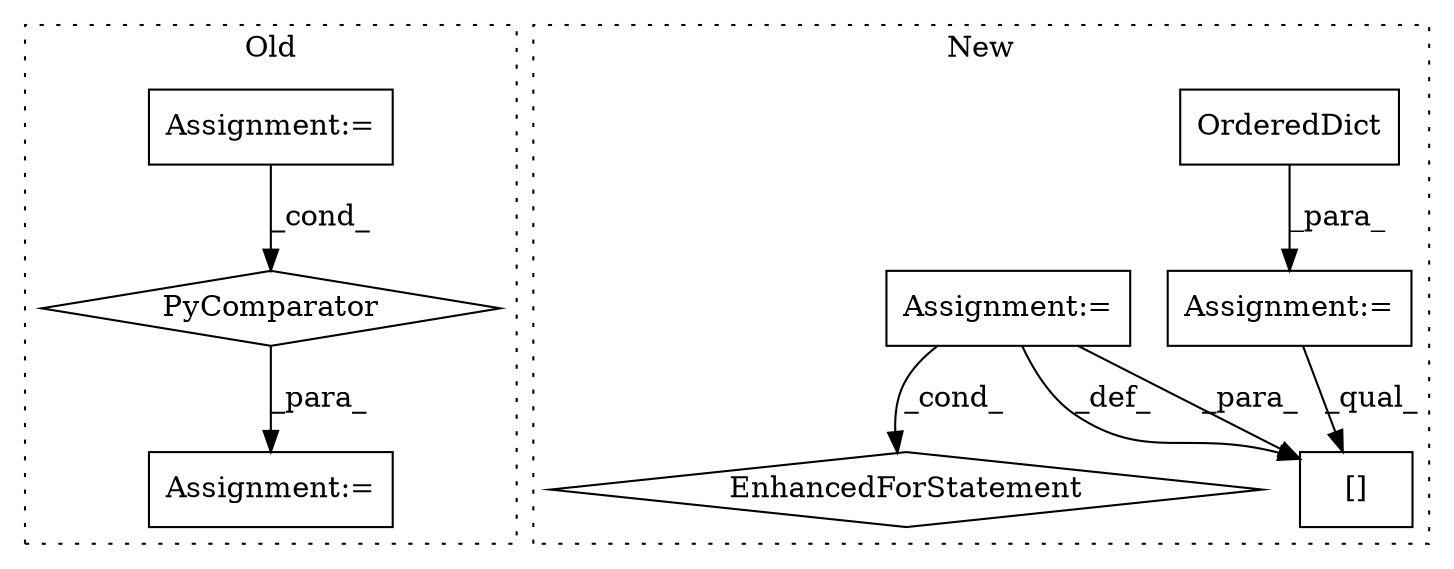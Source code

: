 digraph G {
subgraph cluster0 {
1 [label="PyComparator" a="113" s="1015" l="56" shape="diamond"];
3 [label="Assignment:=" a="7" s="1015" l="56" shape="box"];
5 [label="Assignment:=" a="7" s="823" l="12" shape="box"];
label = "Old";
style="dotted";
}
subgraph cluster1 {
2 [label="OrderedDict" a="32" s="1127" l="13" shape="box"];
4 [label="Assignment:=" a="7" s="1126" l="1" shape="box"];
6 [label="[]" a="2" s="1257,1281" l="20,1" shape="box"];
7 [label="Assignment:=" a="7" s="1146,1247" l="63,2" shape="box"];
8 [label="EnhancedForStatement" a="70" s="1146,1247" l="63,2" shape="diamond"];
label = "New";
style="dotted";
}
1 -> 5 [label="_para_"];
2 -> 4 [label="_para_"];
3 -> 1 [label="_cond_"];
4 -> 6 [label="_qual_"];
7 -> 6 [label="_para_"];
7 -> 8 [label="_cond_"];
7 -> 6 [label="_def_"];
}